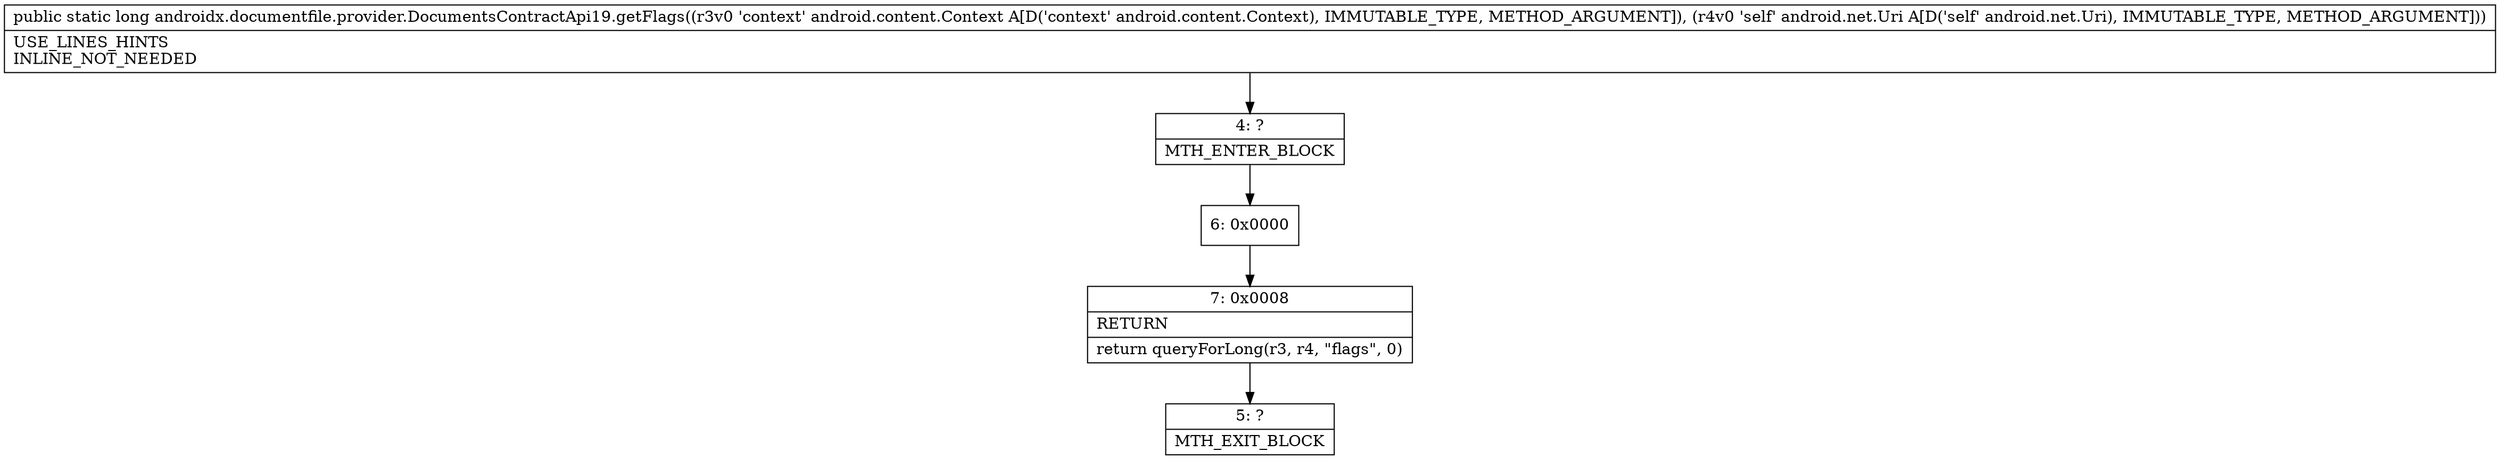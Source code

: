 digraph "CFG forandroidx.documentfile.provider.DocumentsContractApi19.getFlags(Landroid\/content\/Context;Landroid\/net\/Uri;)J" {
Node_4 [shape=record,label="{4\:\ ?|MTH_ENTER_BLOCK\l}"];
Node_6 [shape=record,label="{6\:\ 0x0000}"];
Node_7 [shape=record,label="{7\:\ 0x0008|RETURN\l|return queryForLong(r3, r4, \"flags\", 0)\l}"];
Node_5 [shape=record,label="{5\:\ ?|MTH_EXIT_BLOCK\l}"];
MethodNode[shape=record,label="{public static long androidx.documentfile.provider.DocumentsContractApi19.getFlags((r3v0 'context' android.content.Context A[D('context' android.content.Context), IMMUTABLE_TYPE, METHOD_ARGUMENT]), (r4v0 'self' android.net.Uri A[D('self' android.net.Uri), IMMUTABLE_TYPE, METHOD_ARGUMENT]))  | USE_LINES_HINTS\lINLINE_NOT_NEEDED\l}"];
MethodNode -> Node_4;Node_4 -> Node_6;
Node_6 -> Node_7;
Node_7 -> Node_5;
}

